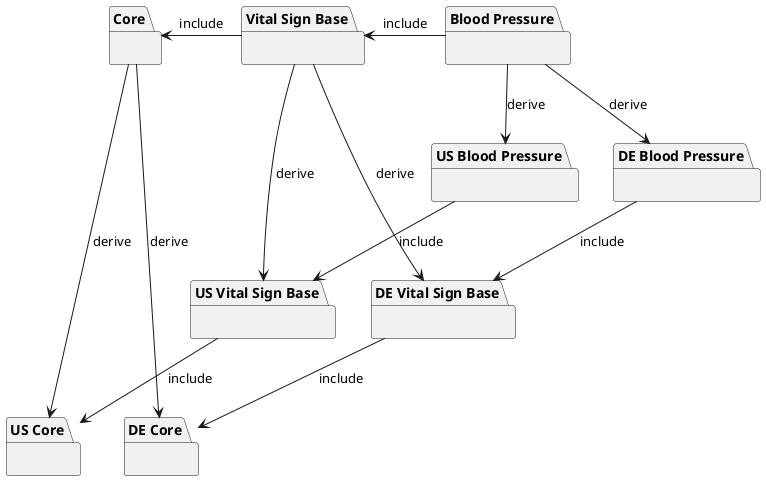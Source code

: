 @startuml

package "Core" as pkg0 {
}

package "US Core" as pkg0us {
}

package "DE Core" as pkg0de {
}

package "Vital Sign Base" as pkg1 {
}

package "Blood Pressure" as pkg2 {
}

package "US Vital Sign Base" as pkg1us {
}

package "US Blood Pressure" as pkg2us {
}

package "DE Vital Sign Base" as pkg1de {
}

package "DE Blood Pressure" as pkg2de {
}

pkg0 --> pkg0us : derive
pkg0 --> pkg0de : derive

pkg1 --> pkg1us : derive
pkg1 --> pkg1de : derive

pkg2 --> pkg2us : derive
pkg2 --> pkg2de : derive

pkg1 -left-> pkg0 : include
pkg2 -left-> pkg1 : include

pkg1us --> pkg0us : include
pkg1de --> pkg0de : include

pkg2us --> pkg1us : include
pkg2de --> pkg1de : include

@enduml